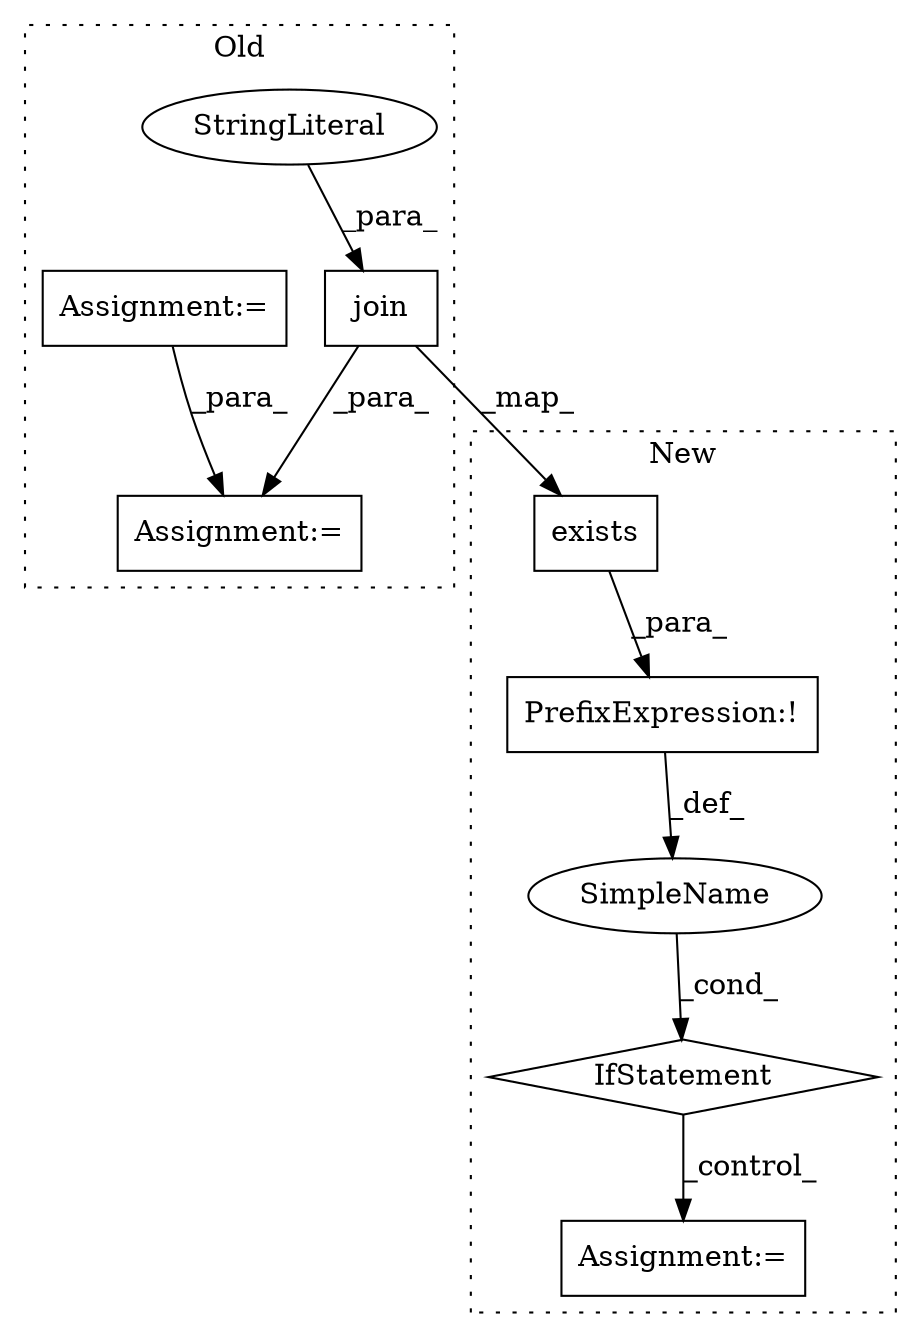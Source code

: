digraph G {
subgraph cluster0 {
1 [label="join" a="32" s="2065,2088" l="5,1" shape="box"];
5 [label="StringLiteral" a="45" s="2079" l="9" shape="ellipse"];
8 [label="Assignment:=" a="7" s="2982" l="1" shape="box"];
9 [label="Assignment:=" a="7" s="2005" l="1" shape="box"];
label = "Old";
style="dotted";
}
subgraph cluster1 {
2 [label="exists" a="32" s="2084,2099" l="7,1" shape="box"];
3 [label="IfStatement" a="25" s="2060,2100" l="4,2" shape="diamond"];
4 [label="PrefixExpression:!" a="38" s="2075" l="1" shape="box"];
6 [label="SimpleName" a="42" s="" l="" shape="ellipse"];
7 [label="Assignment:=" a="7" s="2208" l="1" shape="box"];
label = "New";
style="dotted";
}
1 -> 2 [label="_map_"];
1 -> 8 [label="_para_"];
2 -> 4 [label="_para_"];
3 -> 7 [label="_control_"];
4 -> 6 [label="_def_"];
5 -> 1 [label="_para_"];
6 -> 3 [label="_cond_"];
9 -> 8 [label="_para_"];
}